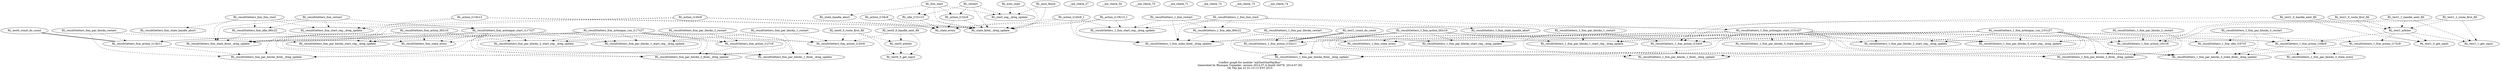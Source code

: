 strict digraph "conflicts" {
RL_test0_count_do_count [shape=ellipse];
RL_test0_arbiter [shape=ellipse];
RL_test0_0_get_input [shape=ellipse];
RL_test0_0_route_first_flit [shape=ellipse];
RL_test0_0_handle_next_flit [shape=ellipse];
RL_test1_count_do_count [shape=ellipse];
RL_test1_arbiter [shape=ellipse];
RL_test1_0_get_input [shape=ellipse];
RL_test1_0_route_first_flit [shape=ellipse];
RL_test1_0_handle_next_flit [shape=ellipse];
RL_test1_1_get_input [shape=ellipse];
RL_test1_1_route_first_flit [shape=ellipse];
RL_test1_1_handle_next_flit [shape=ellipse];
RL_resultGetters_fsm_start_reg__dreg_update [shape=ellipse];
RL_resultGetters_fsm_state_handle_abort [shape=ellipse];
RL_resultGetters_fsm_state_fired__dreg_update [shape=ellipse];
RL_resultGetters_fsm_state_every [shape=ellipse];
RL_resultGetters_fsm_par_blocks_start_reg__dreg_update [shape=ellipse];
RL_resultGetters_fsm_par_blocks_fired__dreg_update [shape=ellipse];
RL_resultGetters_fsm_par_blocks_restart [shape=ellipse];
RL_resultGetters_fsm_par_blocks_1_start_reg__dreg_update [shape=ellipse];
RL_resultGetters_fsm_par_blocks_1_fired__dreg_update [shape=ellipse];
RL_resultGetters_fsm_par_blocks_1_restart [shape=ellipse];
RL_resultGetters_fsm_par_blocks_2_start_reg__dreg_update [shape=ellipse];
RL_resultGetters_fsm_par_blocks_2_fired__dreg_update [shape=ellipse];
RL_resultGetters_fsm_par_blocks_2_restart [shape=ellipse];
RL_resultGetters_fsm_restart [shape=ellipse];
RL_resultGetters_fsm_actionpar_start_l117c27 [shape=ellipse];
RL_resultGetters_fsm_action_l92c16 [shape=ellipse];
RL_resultGetters_fsm_action_l127c9 [shape=ellipse];
RL_resultGetters_fsm_action_l120c9 [shape=ellipse];
RL_resultGetters_fsm_action_l118c11 [shape=ellipse];
RL_resultGetters_fsm_actionpar_run_l117c27 [shape=ellipse];
RL_resultGetters_fsm_idle_l90c22 [shape=ellipse];
RL_resultGetters_fsm_fsm_start [shape=ellipse];
RL_resultGetters_1_fsm_start_reg__dreg_update [shape=ellipse];
RL_resultGetters_1_fsm_state_handle_abort [shape=ellipse];
RL_resultGetters_1_fsm_state_fired__dreg_update [shape=ellipse];
RL_resultGetters_1_fsm_state_every [shape=ellipse];
RL_resultGetters_1_fsm_par_blocks_start_reg__dreg_update [shape=ellipse];
RL_resultGetters_1_fsm_par_blocks_fired__dreg_update [shape=ellipse];
RL_resultGetters_1_fsm_par_blocks_restart [shape=ellipse];
RL_resultGetters_1_fsm_par_blocks_1_start_reg__dreg_update [shape=ellipse];
RL_resultGetters_1_fsm_par_blocks_1_fired__dreg_update [shape=ellipse];
RL_resultGetters_1_fsm_par_blocks_1_restart [shape=ellipse];
RL_resultGetters_1_fsm_par_blocks_2_start_reg__dreg_update [shape=ellipse];
RL_resultGetters_1_fsm_par_blocks_2_fired__dreg_update [shape=ellipse];
RL_resultGetters_1_fsm_par_blocks_2_restart [shape=ellipse];
RL_resultGetters_1_fsm_par_blocks_3_start_reg__dreg_update [shape=ellipse];
RL_resultGetters_1_fsm_par_blocks_3_state_handle_abort [shape=ellipse];
RL_resultGetters_1_fsm_par_blocks_3_state_fired__dreg_update [shape=ellipse];
RL_resultGetters_1_fsm_par_blocks_3_state_every [shape=ellipse];
RL_resultGetters_1_fsm_par_blocks_3_restart [shape=ellipse];
RL_resultGetters_1_fsm_restart [shape=ellipse];
RL_resultGetters_1_fsm_action_l168c9 [shape=ellipse];
RL_resultGetters_1_fsm_action_l172c9 [shape=ellipse];
RL_resultGetters_1_fsm_actionpar_start_l151c27 [shape=ellipse];
RL_resultGetters_1_fsm_action_l92c16 [shape=ellipse];
RL_resultGetters_1_fsm_action_l161c9 [shape=ellipse];
RL_resultGetters_1_fsm_action_l154c9 [shape=ellipse];
RL_resultGetters_1_fsm_action_l152c11 [shape=ellipse];
RL_resultGetters_1_fsm_actionpar_run_l151c27 [shape=ellipse];
RL_resultGetters_1_fsm_idle_l90c22 [shape=ellipse];
RL_resultGetters_1_fsm_idle_l167c5 [shape=ellipse];
RL_resultGetters_1_fsm_fsm_start [shape=ellipse];
RL_start_reg__dreg_update [shape=ellipse];
RL_state_handle_abort [shape=ellipse];
RL_state_fired__dreg_update [shape=ellipse];
RL_state_every [shape=ellipse];
RL_restart [shape=ellipse];
RL_action_l132c9 [shape=ellipse];
RL_action_l119c13 [shape=ellipse];
RL_action_l120c9 [shape=ellipse];
RL_action_l119c13_1 [shape=ellipse];
RL_action_l120c9_1 [shape=ellipse];
RL_action_l134c9 [shape=ellipse];
RL_idle_l131c15 [shape=ellipse];
RL_fsm_start [shape=ellipse];
RL_auto_start [shape=ellipse];
RL_auto_finish [shape=ellipse];
__me_check_27 [shape=ellipse];
__me_check_54 [shape=ellipse];
__me_check_70 [shape=ellipse];
__me_check_71 [shape=ellipse];
__me_check_72 [shape=ellipse];
__me_check_73 [shape=ellipse];
__me_check_74 [shape=ellipse];
RL_test0_count_do_count->RL_resultGetters_fsm_action_l118c11 [style=bold, dir=none];
RL_test0_arbiter->RL_test0_0_get_input [style=dashed];
RL_test0_0_route_first_flit->RL_test0_arbiter [style=dashed];
RL_test0_0_handle_next_flit->RL_test0_arbiter [style=dashed];
RL_test0_0_route_first_flit->RL_test0_0_get_input [style=dashed];
RL_test0_0_handle_next_flit->RL_test0_0_get_input [style=dashed];
RL_test0_0_route_first_flit->RL_resultGetters_fsm_action_l120c9 [style=dashed];
RL_test0_0_handle_next_flit->RL_resultGetters_fsm_action_l120c9 [style=dashed];
RL_test1_count_do_count->RL_resultGetters_1_fsm_action_l152c11 [style=bold, dir=none];
RL_test1_arbiter->RL_test1_0_get_input [style=dashed];
RL_test1_0_route_first_flit->RL_test1_arbiter [style=dashed];
RL_test1_0_handle_next_flit->RL_test1_arbiter [style=dashed];
RL_test1_arbiter->RL_test1_1_get_input [style=dashed];
RL_test1_1_route_first_flit->RL_test1_arbiter [style=dashed];
RL_test1_1_handle_next_flit->RL_test1_arbiter [style=dashed];
RL_test1_arbiter->RL_resultGetters_1_fsm_action_l168c9 [style=dashed];
RL_test1_arbiter->RL_resultGetters_1_fsm_action_l172c9 [style=dashed];
RL_test1_0_route_first_flit->RL_test1_0_get_input [style=dashed];
RL_test1_0_handle_next_flit->RL_test1_0_get_input [style=dashed];
RL_test1_0_route_first_flit->RL_resultGetters_1_fsm_action_l154c9 [style=dashed];
RL_test1_0_handle_next_flit->RL_resultGetters_1_fsm_action_l154c9 [style=dashed];
RL_test1_1_route_first_flit->RL_test1_1_get_input [style=dashed];
RL_test1_1_handle_next_flit->RL_test1_1_get_input [style=dashed];
RL_test1_1_route_first_flit->RL_resultGetters_1_fsm_action_l161c9 [style=dashed];
RL_test1_1_handle_next_flit->RL_resultGetters_1_fsm_action_l161c9 [style=dashed];
RL_resultGetters_fsm_restart->RL_resultGetters_fsm_start_reg__dreg_update [style=dashed];
RL_resultGetters_fsm_fsm_start->RL_resultGetters_fsm_start_reg__dreg_update [style=dashed];
RL_action_l119c13->RL_resultGetters_fsm_start_reg__dreg_update [style=dashed];
RL_action_l120c9->RL_resultGetters_fsm_start_reg__dreg_update [style=dashed];
RL_resultGetters_fsm_fsm_start->RL_resultGetters_fsm_state_handle_abort [style=dashed];
RL_resultGetters_fsm_restart->RL_resultGetters_fsm_state_fired__dreg_update [style=dashed];
RL_resultGetters_fsm_actionpar_start_l117c27->RL_resultGetters_fsm_state_fired__dreg_update [style=dashed];
RL_resultGetters_fsm_action_l92c16->RL_resultGetters_fsm_state_fired__dreg_update [style=dashed];
RL_resultGetters_fsm_actionpar_run_l117c27->RL_resultGetters_fsm_state_fired__dreg_update [style=dashed];
RL_resultGetters_fsm_idle_l90c22->RL_resultGetters_fsm_state_fired__dreg_update [style=dashed];
RL_resultGetters_fsm_fsm_start->RL_resultGetters_fsm_state_fired__dreg_update [style=dashed];
RL_action_l119c13->RL_resultGetters_fsm_state_fired__dreg_update [style=dashed];
RL_action_l120c9->RL_resultGetters_fsm_state_fired__dreg_update [style=dashed];
RL_resultGetters_fsm_actionpar_start_l117c27->RL_resultGetters_fsm_state_every [style=dashed];
RL_resultGetters_fsm_action_l92c16->RL_resultGetters_fsm_state_every [style=dashed];
RL_resultGetters_fsm_actionpar_run_l117c27->RL_resultGetters_fsm_state_every [style=dashed];
RL_resultGetters_fsm_idle_l90c22->RL_resultGetters_fsm_state_every [style=dashed];
RL_resultGetters_fsm_par_blocks_restart->RL_resultGetters_fsm_par_blocks_start_reg__dreg_update [style=dashed];
RL_resultGetters_fsm_actionpar_start_l117c27->RL_resultGetters_fsm_par_blocks_start_reg__dreg_update [style=dashed];
RL_resultGetters_fsm_action_l92c16->RL_resultGetters_fsm_par_blocks_start_reg__dreg_update [style=dashed];
RL_resultGetters_fsm_actionpar_run_l117c27->RL_resultGetters_fsm_par_blocks_start_reg__dreg_update [style=dashed];
RL_resultGetters_fsm_par_blocks_restart->RL_resultGetters_fsm_par_blocks_fired__dreg_update [style=dashed];
RL_resultGetters_fsm_actionpar_start_l117c27->RL_resultGetters_fsm_par_blocks_fired__dreg_update [style=dashed];
RL_resultGetters_fsm_action_l92c16->RL_resultGetters_fsm_par_blocks_fired__dreg_update [style=dashed];
RL_resultGetters_fsm_action_l118c11->RL_resultGetters_fsm_par_blocks_fired__dreg_update [style=dashed];
RL_resultGetters_fsm_actionpar_run_l117c27->RL_resultGetters_fsm_par_blocks_fired__dreg_update [style=dashed];
RL_resultGetters_fsm_par_blocks_restart->RL_resultGetters_fsm_action_l118c11 [style=dashed];
RL_resultGetters_fsm_par_blocks_1_restart->RL_resultGetters_fsm_par_blocks_1_start_reg__dreg_update [style=dashed];
RL_resultGetters_fsm_actionpar_start_l117c27->RL_resultGetters_fsm_par_blocks_1_start_reg__dreg_update [style=dashed];
RL_resultGetters_fsm_action_l92c16->RL_resultGetters_fsm_par_blocks_1_start_reg__dreg_update [style=dashed];
RL_resultGetters_fsm_actionpar_run_l117c27->RL_resultGetters_fsm_par_blocks_1_start_reg__dreg_update [style=dashed];
RL_resultGetters_fsm_par_blocks_1_restart->RL_resultGetters_fsm_par_blocks_1_fired__dreg_update [style=dashed];
RL_resultGetters_fsm_actionpar_start_l117c27->RL_resultGetters_fsm_par_blocks_1_fired__dreg_update [style=dashed];
RL_resultGetters_fsm_action_l92c16->RL_resultGetters_fsm_par_blocks_1_fired__dreg_update [style=dashed];
RL_resultGetters_fsm_action_l120c9->RL_resultGetters_fsm_par_blocks_1_fired__dreg_update [style=dashed];
RL_resultGetters_fsm_actionpar_run_l117c27->RL_resultGetters_fsm_par_blocks_1_fired__dreg_update [style=dashed];
RL_resultGetters_fsm_par_blocks_1_restart->RL_resultGetters_fsm_action_l120c9 [style=dashed];
RL_resultGetters_fsm_par_blocks_2_restart->RL_resultGetters_fsm_par_blocks_2_start_reg__dreg_update [style=dashed];
RL_resultGetters_fsm_actionpar_start_l117c27->RL_resultGetters_fsm_par_blocks_2_start_reg__dreg_update [style=dashed];
RL_resultGetters_fsm_action_l92c16->RL_resultGetters_fsm_par_blocks_2_start_reg__dreg_update [style=dashed];
RL_resultGetters_fsm_actionpar_run_l117c27->RL_resultGetters_fsm_par_blocks_2_start_reg__dreg_update [style=dashed];
RL_resultGetters_fsm_par_blocks_2_restart->RL_resultGetters_fsm_par_blocks_2_fired__dreg_update [style=dashed];
RL_resultGetters_fsm_actionpar_start_l117c27->RL_resultGetters_fsm_par_blocks_2_fired__dreg_update [style=dashed];
RL_resultGetters_fsm_action_l92c16->RL_resultGetters_fsm_par_blocks_2_fired__dreg_update [style=dashed];
RL_resultGetters_fsm_action_l127c9->RL_resultGetters_fsm_par_blocks_2_fired__dreg_update [style=dashed];
RL_resultGetters_fsm_actionpar_run_l117c27->RL_resultGetters_fsm_par_blocks_2_fired__dreg_update [style=dashed];
RL_resultGetters_fsm_par_blocks_2_restart->RL_resultGetters_fsm_action_l127c9 [style=dashed];
RL_resultGetters_fsm_restart->RL_resultGetters_fsm_actionpar_start_l117c27 [style=dashed];
RL_resultGetters_fsm_restart->RL_resultGetters_fsm_idle_l90c22 [style=dashed];
RL_resultGetters_fsm_actionpar_start_l117c27->RL_resultGetters_fsm_action_l127c9 [style=dashed];
RL_resultGetters_fsm_actionpar_start_l117c27->RL_resultGetters_fsm_action_l120c9 [style=dashed];
RL_resultGetters_fsm_actionpar_start_l117c27->RL_resultGetters_fsm_action_l118c11 [style=dashed];
RL_resultGetters_fsm_fsm_start->RL_resultGetters_fsm_actionpar_start_l117c27 [style=dashed];
RL_resultGetters_fsm_actionpar_run_l117c27->RL_resultGetters_fsm_action_l127c9 [style=dashed];
RL_resultGetters_fsm_actionpar_run_l117c27->RL_resultGetters_fsm_action_l120c9 [style=dashed];
RL_resultGetters_fsm_actionpar_run_l117c27->RL_resultGetters_fsm_action_l118c11 [style=dashed];
RL_resultGetters_fsm_fsm_start->RL_resultGetters_fsm_idle_l90c22 [style=dashed];
RL_resultGetters_1_fsm_restart->RL_resultGetters_1_fsm_start_reg__dreg_update [style=dashed];
RL_resultGetters_1_fsm_fsm_start->RL_resultGetters_1_fsm_start_reg__dreg_update [style=dashed];
RL_action_l119c13_1->RL_resultGetters_1_fsm_start_reg__dreg_update [style=dashed];
RL_action_l120c9_1->RL_resultGetters_1_fsm_start_reg__dreg_update [style=dashed];
RL_resultGetters_1_fsm_fsm_start->RL_resultGetters_1_fsm_state_handle_abort [style=dashed];
RL_resultGetters_1_fsm_restart->RL_resultGetters_1_fsm_state_fired__dreg_update [style=dashed];
RL_resultGetters_1_fsm_actionpar_start_l151c27->RL_resultGetters_1_fsm_state_fired__dreg_update [style=dashed];
RL_resultGetters_1_fsm_action_l92c16->RL_resultGetters_1_fsm_state_fired__dreg_update [style=dashed];
RL_resultGetters_1_fsm_actionpar_run_l151c27->RL_resultGetters_1_fsm_state_fired__dreg_update [style=dashed];
RL_resultGetters_1_fsm_idle_l90c22->RL_resultGetters_1_fsm_state_fired__dreg_update [style=dashed];
RL_resultGetters_1_fsm_fsm_start->RL_resultGetters_1_fsm_state_fired__dreg_update [style=dashed];
RL_action_l119c13_1->RL_resultGetters_1_fsm_state_fired__dreg_update [style=dashed];
RL_action_l120c9_1->RL_resultGetters_1_fsm_state_fired__dreg_update [style=dashed];
RL_resultGetters_1_fsm_actionpar_start_l151c27->RL_resultGetters_1_fsm_state_every [style=dashed];
RL_resultGetters_1_fsm_action_l92c16->RL_resultGetters_1_fsm_state_every [style=dashed];
RL_resultGetters_1_fsm_actionpar_run_l151c27->RL_resultGetters_1_fsm_state_every [style=dashed];
RL_resultGetters_1_fsm_idle_l90c22->RL_resultGetters_1_fsm_state_every [style=dashed];
RL_resultGetters_1_fsm_par_blocks_restart->RL_resultGetters_1_fsm_par_blocks_start_reg__dreg_update [style=dashed];
RL_resultGetters_1_fsm_actionpar_start_l151c27->RL_resultGetters_1_fsm_par_blocks_start_reg__dreg_update [style=dashed];
RL_resultGetters_1_fsm_action_l92c16->RL_resultGetters_1_fsm_par_blocks_start_reg__dreg_update [style=dashed];
RL_resultGetters_1_fsm_actionpar_run_l151c27->RL_resultGetters_1_fsm_par_blocks_start_reg__dreg_update [style=dashed];
RL_resultGetters_1_fsm_par_blocks_restart->RL_resultGetters_1_fsm_par_blocks_fired__dreg_update [style=dashed];
RL_resultGetters_1_fsm_actionpar_start_l151c27->RL_resultGetters_1_fsm_par_blocks_fired__dreg_update [style=dashed];
RL_resultGetters_1_fsm_action_l92c16->RL_resultGetters_1_fsm_par_blocks_fired__dreg_update [style=dashed];
RL_resultGetters_1_fsm_action_l152c11->RL_resultGetters_1_fsm_par_blocks_fired__dreg_update [style=dashed];
RL_resultGetters_1_fsm_actionpar_run_l151c27->RL_resultGetters_1_fsm_par_blocks_fired__dreg_update [style=dashed];
RL_resultGetters_1_fsm_par_blocks_restart->RL_resultGetters_1_fsm_action_l152c11 [style=dashed];
RL_resultGetters_1_fsm_par_blocks_1_restart->RL_resultGetters_1_fsm_par_blocks_1_start_reg__dreg_update [style=dashed];
RL_resultGetters_1_fsm_actionpar_start_l151c27->RL_resultGetters_1_fsm_par_blocks_1_start_reg__dreg_update [style=dashed];
RL_resultGetters_1_fsm_action_l92c16->RL_resultGetters_1_fsm_par_blocks_1_start_reg__dreg_update [style=dashed];
RL_resultGetters_1_fsm_actionpar_run_l151c27->RL_resultGetters_1_fsm_par_blocks_1_start_reg__dreg_update [style=dashed];
RL_resultGetters_1_fsm_par_blocks_1_restart->RL_resultGetters_1_fsm_par_blocks_1_fired__dreg_update [style=dashed];
RL_resultGetters_1_fsm_actionpar_start_l151c27->RL_resultGetters_1_fsm_par_blocks_1_fired__dreg_update [style=dashed];
RL_resultGetters_1_fsm_action_l92c16->RL_resultGetters_1_fsm_par_blocks_1_fired__dreg_update [style=dashed];
RL_resultGetters_1_fsm_action_l154c9->RL_resultGetters_1_fsm_par_blocks_1_fired__dreg_update [style=dashed];
RL_resultGetters_1_fsm_actionpar_run_l151c27->RL_resultGetters_1_fsm_par_blocks_1_fired__dreg_update [style=dashed];
RL_resultGetters_1_fsm_par_blocks_1_restart->RL_resultGetters_1_fsm_action_l154c9 [style=dashed];
RL_resultGetters_1_fsm_par_blocks_2_restart->RL_resultGetters_1_fsm_par_blocks_2_start_reg__dreg_update [style=dashed];
RL_resultGetters_1_fsm_actionpar_start_l151c27->RL_resultGetters_1_fsm_par_blocks_2_start_reg__dreg_update [style=dashed];
RL_resultGetters_1_fsm_action_l92c16->RL_resultGetters_1_fsm_par_blocks_2_start_reg__dreg_update [style=dashed];
RL_resultGetters_1_fsm_actionpar_run_l151c27->RL_resultGetters_1_fsm_par_blocks_2_start_reg__dreg_update [style=dashed];
RL_resultGetters_1_fsm_par_blocks_2_restart->RL_resultGetters_1_fsm_par_blocks_2_fired__dreg_update [style=dashed];
RL_resultGetters_1_fsm_actionpar_start_l151c27->RL_resultGetters_1_fsm_par_blocks_2_fired__dreg_update [style=dashed];
RL_resultGetters_1_fsm_action_l92c16->RL_resultGetters_1_fsm_par_blocks_2_fired__dreg_update [style=dashed];
RL_resultGetters_1_fsm_action_l161c9->RL_resultGetters_1_fsm_par_blocks_2_fired__dreg_update [style=dashed];
RL_resultGetters_1_fsm_actionpar_run_l151c27->RL_resultGetters_1_fsm_par_blocks_2_fired__dreg_update [style=dashed];
RL_resultGetters_1_fsm_par_blocks_2_restart->RL_resultGetters_1_fsm_action_l161c9 [style=dashed];
RL_resultGetters_1_fsm_par_blocks_3_restart->RL_resultGetters_1_fsm_par_blocks_3_start_reg__dreg_update [style=dashed];
RL_resultGetters_1_fsm_actionpar_start_l151c27->RL_resultGetters_1_fsm_par_blocks_3_start_reg__dreg_update [style=dashed];
RL_resultGetters_1_fsm_action_l92c16->RL_resultGetters_1_fsm_par_blocks_3_start_reg__dreg_update [style=dashed];
RL_resultGetters_1_fsm_actionpar_run_l151c27->RL_resultGetters_1_fsm_par_blocks_3_start_reg__dreg_update [style=dashed];
RL_resultGetters_1_fsm_actionpar_start_l151c27->RL_resultGetters_1_fsm_par_blocks_3_state_handle_abort [style=dashed];
RL_resultGetters_1_fsm_par_blocks_3_restart->RL_resultGetters_1_fsm_par_blocks_3_state_fired__dreg_update [style=dashed];
RL_resultGetters_1_fsm_action_l168c9->RL_resultGetters_1_fsm_par_blocks_3_state_fired__dreg_update [style=dashed];
RL_resultGetters_1_fsm_action_l172c9->RL_resultGetters_1_fsm_par_blocks_3_state_fired__dreg_update [style=dashed];
RL_resultGetters_1_fsm_actionpar_start_l151c27->RL_resultGetters_1_fsm_par_blocks_3_state_fired__dreg_update [style=dashed];
RL_resultGetters_1_fsm_action_l92c16->RL_resultGetters_1_fsm_par_blocks_3_state_fired__dreg_update [style=dashed];
RL_resultGetters_1_fsm_actionpar_run_l151c27->RL_resultGetters_1_fsm_par_blocks_3_state_fired__dreg_update [style=dashed];
RL_resultGetters_1_fsm_idle_l167c5->RL_resultGetters_1_fsm_par_blocks_3_state_fired__dreg_update [style=dashed];
RL_resultGetters_1_fsm_action_l168c9->RL_resultGetters_1_fsm_par_blocks_3_state_every [style=dashed];
RL_resultGetters_1_fsm_action_l172c9->RL_resultGetters_1_fsm_par_blocks_3_state_every [style=dashed];
RL_resultGetters_1_fsm_idle_l167c5->RL_resultGetters_1_fsm_par_blocks_3_state_every [style=dashed];
RL_resultGetters_1_fsm_par_blocks_3_restart->RL_resultGetters_1_fsm_action_l168c9 [style=dashed];
RL_resultGetters_1_fsm_par_blocks_3_restart->RL_resultGetters_1_fsm_idle_l167c5 [style=dashed];
RL_resultGetters_1_fsm_restart->RL_resultGetters_1_fsm_actionpar_start_l151c27 [style=dashed];
RL_resultGetters_1_fsm_restart->RL_resultGetters_1_fsm_idle_l90c22 [style=dashed];
RL_resultGetters_1_fsm_actionpar_start_l151c27->RL_resultGetters_1_fsm_action_l168c9 [style=dashed];
RL_resultGetters_1_fsm_actionpar_run_l151c27->RL_resultGetters_1_fsm_action_l168c9 [style=dashed];
RL_resultGetters_1_fsm_actionpar_run_l151c27->RL_resultGetters_1_fsm_action_l172c9 [style=dashed];
RL_resultGetters_1_fsm_actionpar_start_l151c27->RL_resultGetters_1_fsm_action_l161c9 [style=dashed];
RL_resultGetters_1_fsm_actionpar_start_l151c27->RL_resultGetters_1_fsm_action_l154c9 [style=dashed];
RL_resultGetters_1_fsm_actionpar_start_l151c27->RL_resultGetters_1_fsm_action_l152c11 [style=dashed];
RL_resultGetters_1_fsm_actionpar_start_l151c27->RL_resultGetters_1_fsm_idle_l167c5 [style=dashed];
RL_resultGetters_1_fsm_fsm_start->RL_resultGetters_1_fsm_actionpar_start_l151c27 [style=dashed];
RL_resultGetters_1_fsm_actionpar_run_l151c27->RL_resultGetters_1_fsm_action_l161c9 [style=dashed];
RL_resultGetters_1_fsm_actionpar_run_l151c27->RL_resultGetters_1_fsm_action_l154c9 [style=dashed];
RL_resultGetters_1_fsm_actionpar_run_l151c27->RL_resultGetters_1_fsm_action_l152c11 [style=dashed];
RL_resultGetters_1_fsm_fsm_start->RL_resultGetters_1_fsm_idle_l90c22 [style=dashed];
RL_restart->RL_start_reg__dreg_update [style=dashed];
RL_fsm_start->RL_start_reg__dreg_update [style=dashed];
RL_auto_start->RL_start_reg__dreg_update [style=dashed];
RL_auto_finish->RL_start_reg__dreg_update [style=dashed];
RL_fsm_start->RL_state_handle_abort [style=dashed];
RL_restart->RL_state_fired__dreg_update [style=dashed];
RL_action_l132c9->RL_state_fired__dreg_update [style=dashed];
RL_action_l119c13->RL_state_fired__dreg_update [style=dashed];
RL_action_l120c9->RL_state_fired__dreg_update [style=dashed];
RL_action_l119c13_1->RL_state_fired__dreg_update [style=dashed];
RL_action_l120c9_1->RL_state_fired__dreg_update [style=dashed];
RL_action_l134c9->RL_state_fired__dreg_update [style=dashed];
RL_idle_l131c15->RL_state_fired__dreg_update [style=dashed];
RL_fsm_start->RL_state_fired__dreg_update [style=dashed];
RL_auto_start->RL_state_fired__dreg_update [style=dashed];
RL_auto_finish->RL_state_fired__dreg_update [style=dashed];
RL_action_l132c9->RL_state_every [style=dashed];
RL_action_l119c13->RL_state_every [style=dashed];
RL_action_l120c9->RL_state_every [style=dashed];
RL_action_l119c13_1->RL_state_every [style=dashed];
RL_action_l120c9_1->RL_state_every [style=dashed];
RL_action_l134c9->RL_state_every [style=dashed];
RL_idle_l131c15->RL_state_every [style=dashed];
RL_restart->RL_action_l132c9 [style=dashed];
RL_restart->RL_idle_l131c15 [style=dashed];
RL_fsm_start->RL_action_l132c9 [style=dashed];
RL_fsm_start->RL_idle_l131c15 [style=dashed];
label="Conflict graph for module \"mkTestOneWayBus\"\nGenerated by Bluespec Compiler, version 2014.07.A (build 34078, 2014-07-30)\nOn Thu Jan 22 01:13:13 EST 2015"
}

